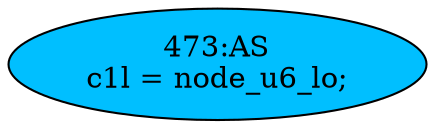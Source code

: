 strict digraph "" {
	node [label="\N"];
	"473:AS"	 [ast="<pyverilog.vparser.ast.Assign object at 0x7f90abd2bfd0>",
		def_var="['c1l']",
		fillcolor=deepskyblue,
		label="473:AS
c1l = node_u6_lo;",
		statements="[]",
		style=filled,
		typ=Assign,
		use_var="['node_u6_lo']"];
}
